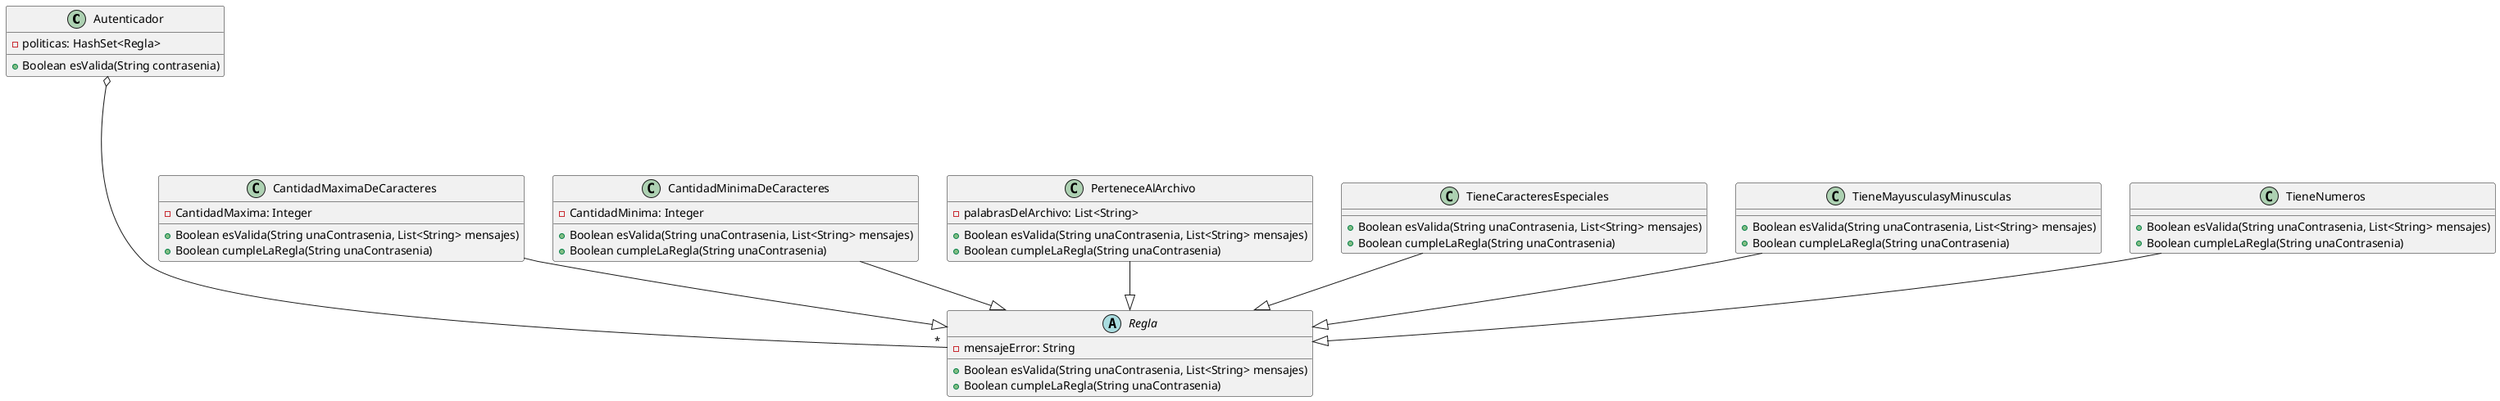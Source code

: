 @startuml

class Autenticador {
    -politicas: HashSet<Regla>

    +Boolean esValida(String contrasenia)
}

abstract class Regla {
    -mensajeError: String

    +Boolean esValida(String unaContrasenia, List<String> mensajes)
    +Boolean cumpleLaRegla(String unaContrasenia)
}

class CantidadMaximaDeCaracteres {
    -CantidadMaxima: Integer

    +Boolean esValida(String unaContrasenia, List<String> mensajes)
    +Boolean cumpleLaRegla(String unaContrasenia)
}

class CantidadMinimaDeCaracteres {
    -CantidadMinima: Integer

    +Boolean esValida(String unaContrasenia, List<String> mensajes)
    +Boolean cumpleLaRegla(String unaContrasenia)
}

class PerteneceAlArchivo {
    -palabrasDelArchivo: List<String>

    +Boolean esValida(String unaContrasenia, List<String> mensajes)
    +Boolean cumpleLaRegla(String unaContrasenia)
}

class TieneCaracteresEspeciales{
    +Boolean esValida(String unaContrasenia, List<String> mensajes)
    +Boolean cumpleLaRegla(String unaContrasenia)
}

class TieneMayusculasyMinusculas{
    +Boolean esValida(String unaContrasenia, List<String> mensajes)
    +Boolean cumpleLaRegla(String unaContrasenia)
}

class TieneNumeros{
    +Boolean esValida(String unaContrasenia, List<String> mensajes)
    +Boolean cumpleLaRegla(String unaContrasenia)
}

Autenticador o----"*" Regla
CantidadMaximaDeCaracteres --|> Regla
CantidadMinimaDeCaracteres --|> Regla
PerteneceAlArchivo --|> Regla
TieneCaracteresEspeciales --|> Regla
TieneMayusculasyMinusculas --|> Regla
TieneNumeros --|> Regla

@enduml